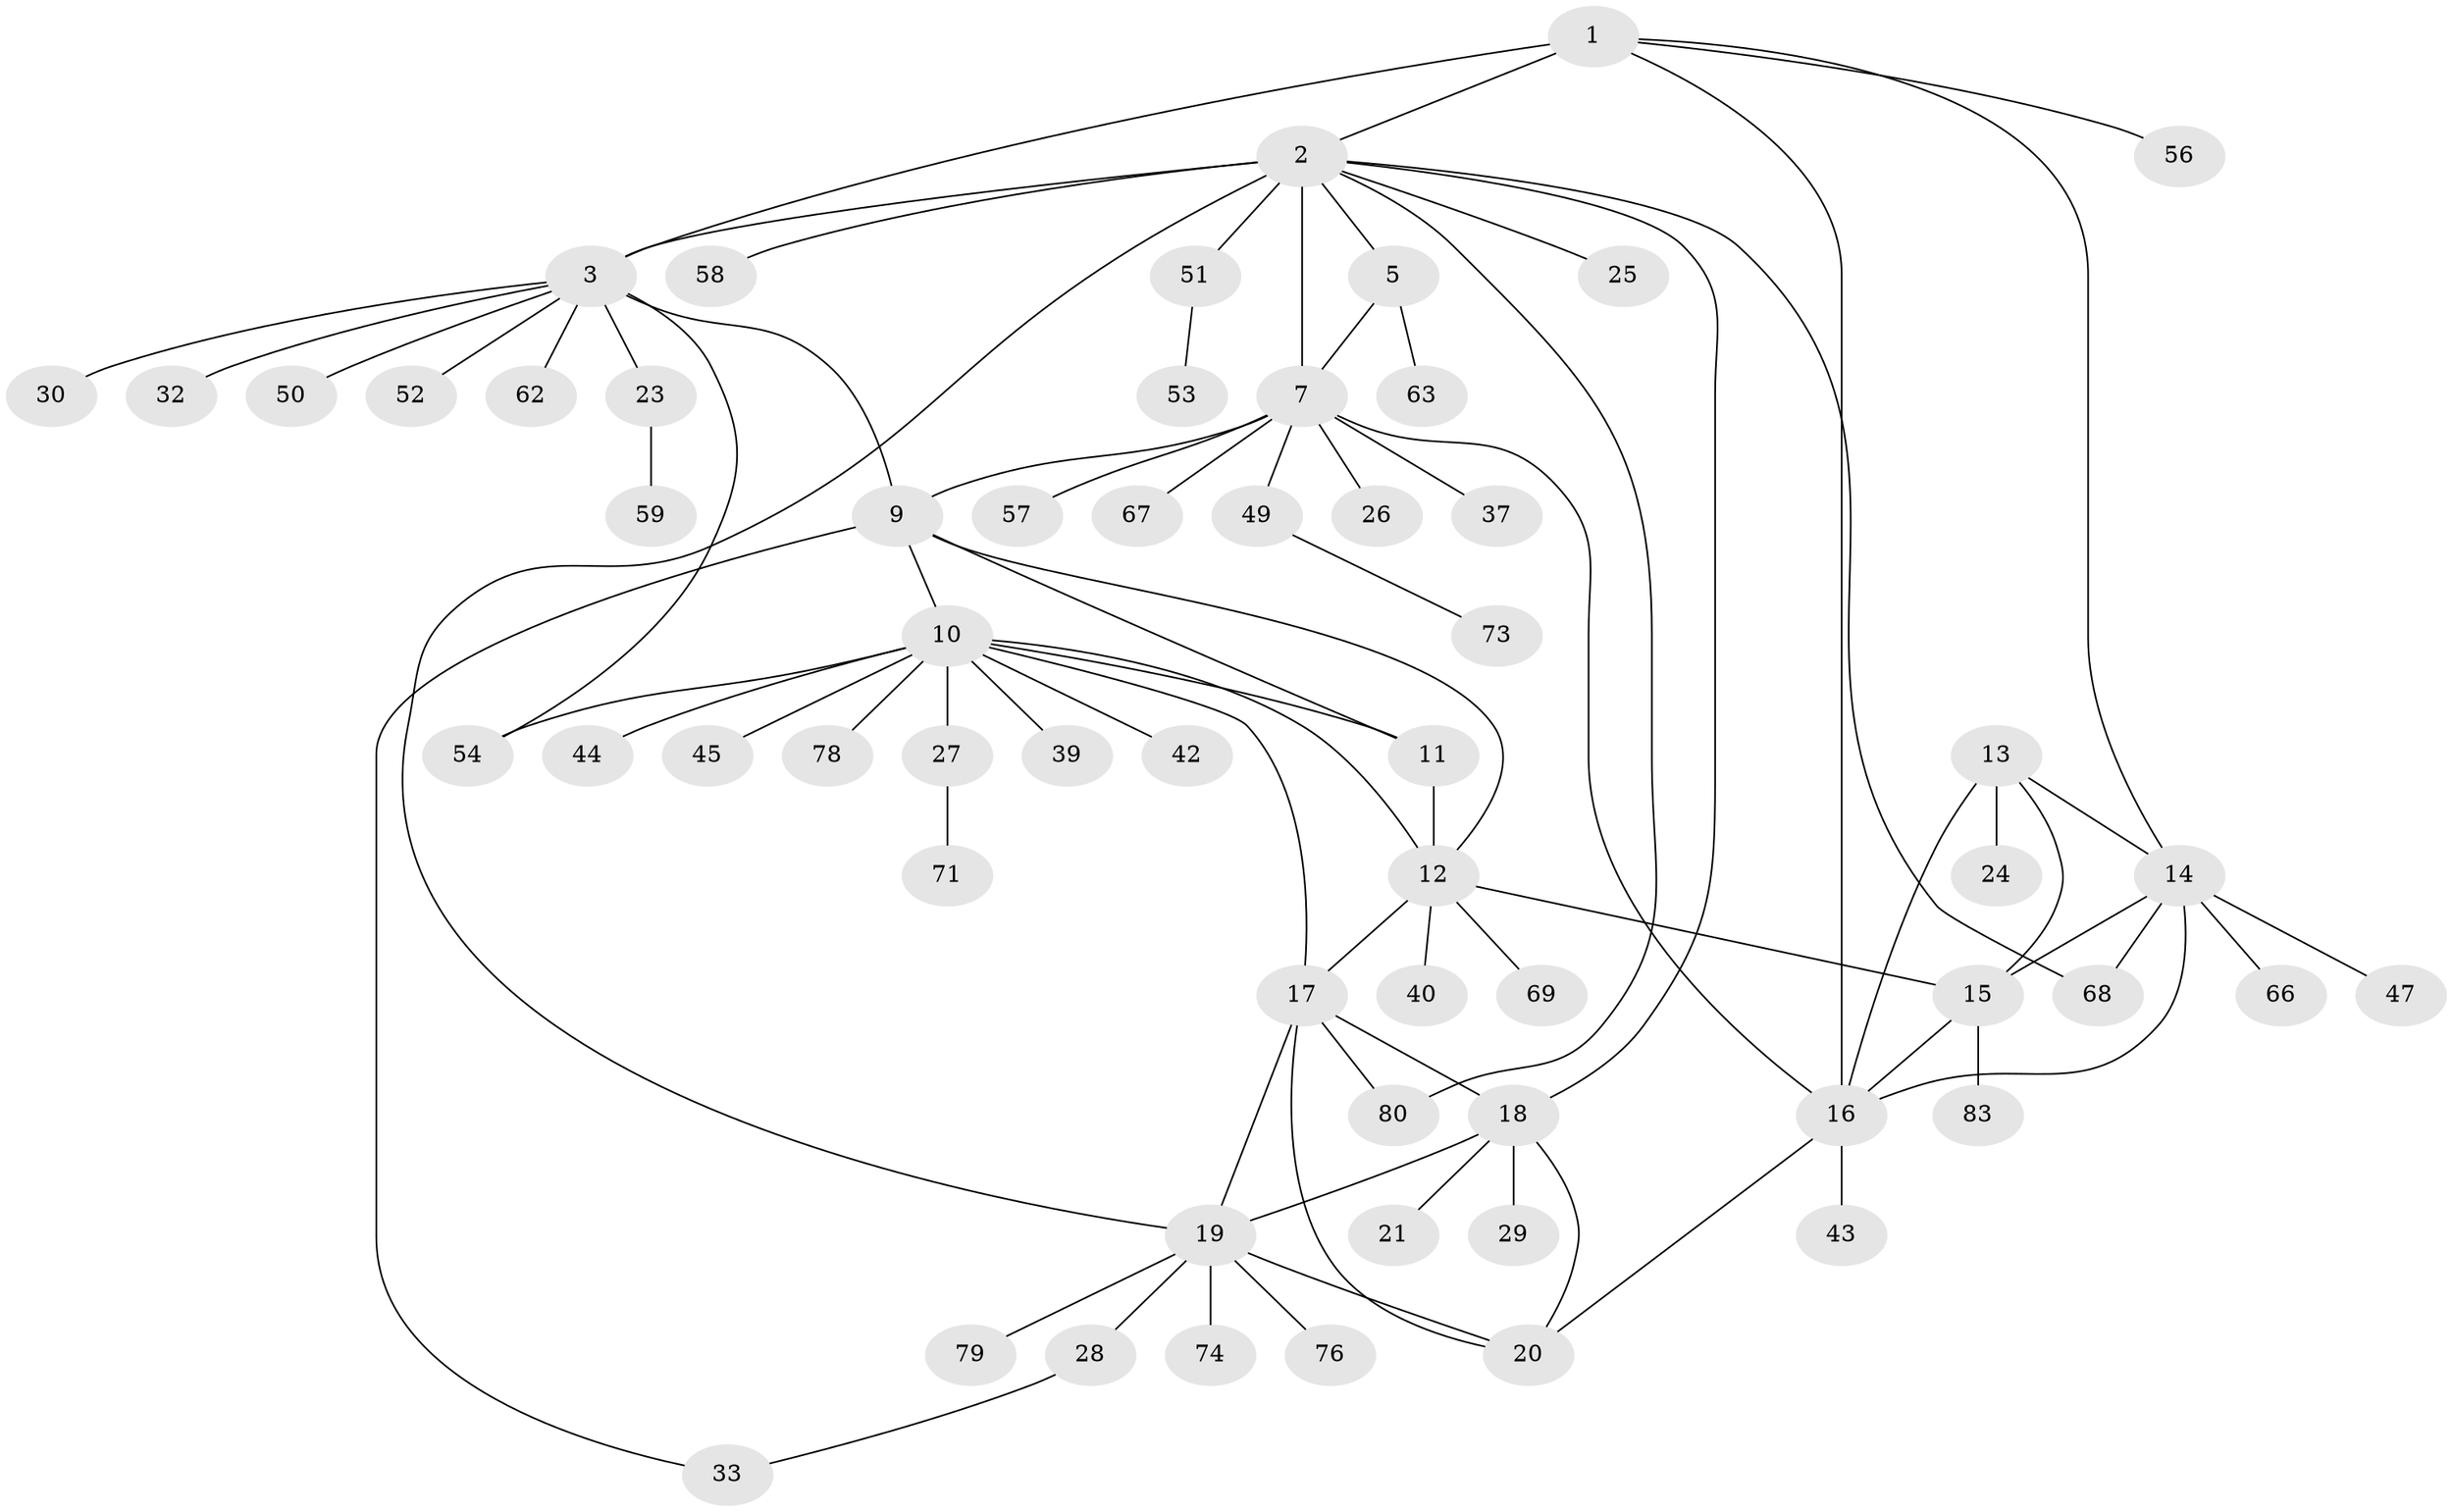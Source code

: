 // original degree distribution, {6: 0.047058823529411764, 7: 0.047058823529411764, 5: 0.047058823529411764, 9: 0.03529411764705882, 4: 0.03529411764705882, 8: 0.03529411764705882, 2: 0.17647058823529413, 1: 0.5294117647058824, 3: 0.047058823529411764}
// Generated by graph-tools (version 1.1) at 2025/42/03/06/25 10:42:14]
// undirected, 60 vertices, 82 edges
graph export_dot {
graph [start="1"]
  node [color=gray90,style=filled];
  1 [super="+55"];
  2 [super="+6"];
  3 [super="+4"];
  5 [super="+36"];
  7 [super="+8"];
  9 [super="+38"];
  10 [super="+22"];
  11 [super="+41"];
  12 [super="+35"];
  13 [super="+48"];
  14 [super="+65"];
  15 [super="+84"];
  16 [super="+61"];
  17 [super="+31"];
  18;
  19 [super="+72"];
  20 [super="+85"];
  21 [super="+64"];
  23 [super="+34"];
  24 [super="+77"];
  25;
  26;
  27 [super="+82"];
  28;
  29 [super="+75"];
  30;
  32;
  33 [super="+46"];
  37;
  39;
  40 [super="+60"];
  42;
  43;
  44;
  45;
  47;
  49 [super="+81"];
  50;
  51 [super="+70"];
  52;
  53;
  54;
  56;
  57;
  58;
  59;
  62;
  63;
  66;
  67;
  68;
  69;
  71;
  73;
  74;
  76;
  78;
  79;
  80;
  83;
  1 -- 2;
  1 -- 3 [weight=2];
  1 -- 14;
  1 -- 56;
  1 -- 16;
  2 -- 3 [weight=2];
  2 -- 19;
  2 -- 51;
  2 -- 68;
  2 -- 80;
  2 -- 18;
  2 -- 5;
  2 -- 7 [weight=2];
  2 -- 25;
  2 -- 58;
  3 -- 9;
  3 -- 54;
  3 -- 32;
  3 -- 50;
  3 -- 52;
  3 -- 30;
  3 -- 23;
  3 -- 62;
  5 -- 7 [weight=2];
  5 -- 63;
  7 -- 9;
  7 -- 37;
  7 -- 49;
  7 -- 57;
  7 -- 67;
  7 -- 16;
  7 -- 26;
  9 -- 10;
  9 -- 11;
  9 -- 12;
  9 -- 33;
  10 -- 11;
  10 -- 12;
  10 -- 17;
  10 -- 27;
  10 -- 39;
  10 -- 42;
  10 -- 54;
  10 -- 44;
  10 -- 45;
  10 -- 78;
  11 -- 12;
  12 -- 15;
  12 -- 40;
  12 -- 69;
  12 -- 17;
  13 -- 14;
  13 -- 15;
  13 -- 16;
  13 -- 24;
  14 -- 15;
  14 -- 16;
  14 -- 47;
  14 -- 68;
  14 -- 66;
  15 -- 16;
  15 -- 83;
  16 -- 20;
  16 -- 43;
  17 -- 18;
  17 -- 19;
  17 -- 20;
  17 -- 80;
  18 -- 19;
  18 -- 20;
  18 -- 21;
  18 -- 29;
  19 -- 20;
  19 -- 28;
  19 -- 74;
  19 -- 76;
  19 -- 79;
  23 -- 59;
  27 -- 71;
  28 -- 33;
  49 -- 73;
  51 -- 53;
}
